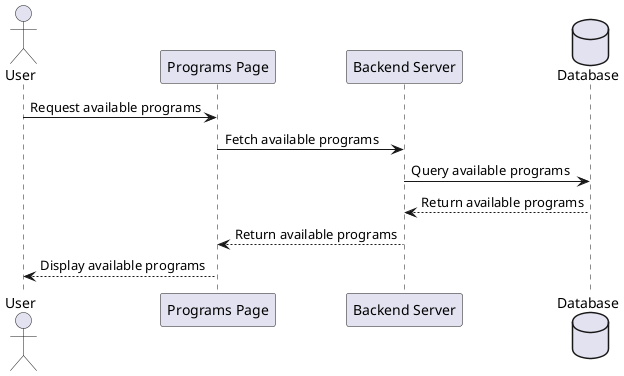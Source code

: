 ; filepath: /home/slightlywind/Repositories/Legacy/SWD392/sequence_diagrams/guest_browsing_available_programs.puml
@startuml
actor User
participant "Programs Page" as ProgramsPage
participant "Backend Server" as BackendServer
database Database

User -> ProgramsPage: Request available programs
ProgramsPage -> BackendServer: Fetch available programs
BackendServer -> Database: Query available programs
Database --> BackendServer: Return available programs
BackendServer --> ProgramsPage: Return available programs
ProgramsPage --> User: Display available programs
@enduml